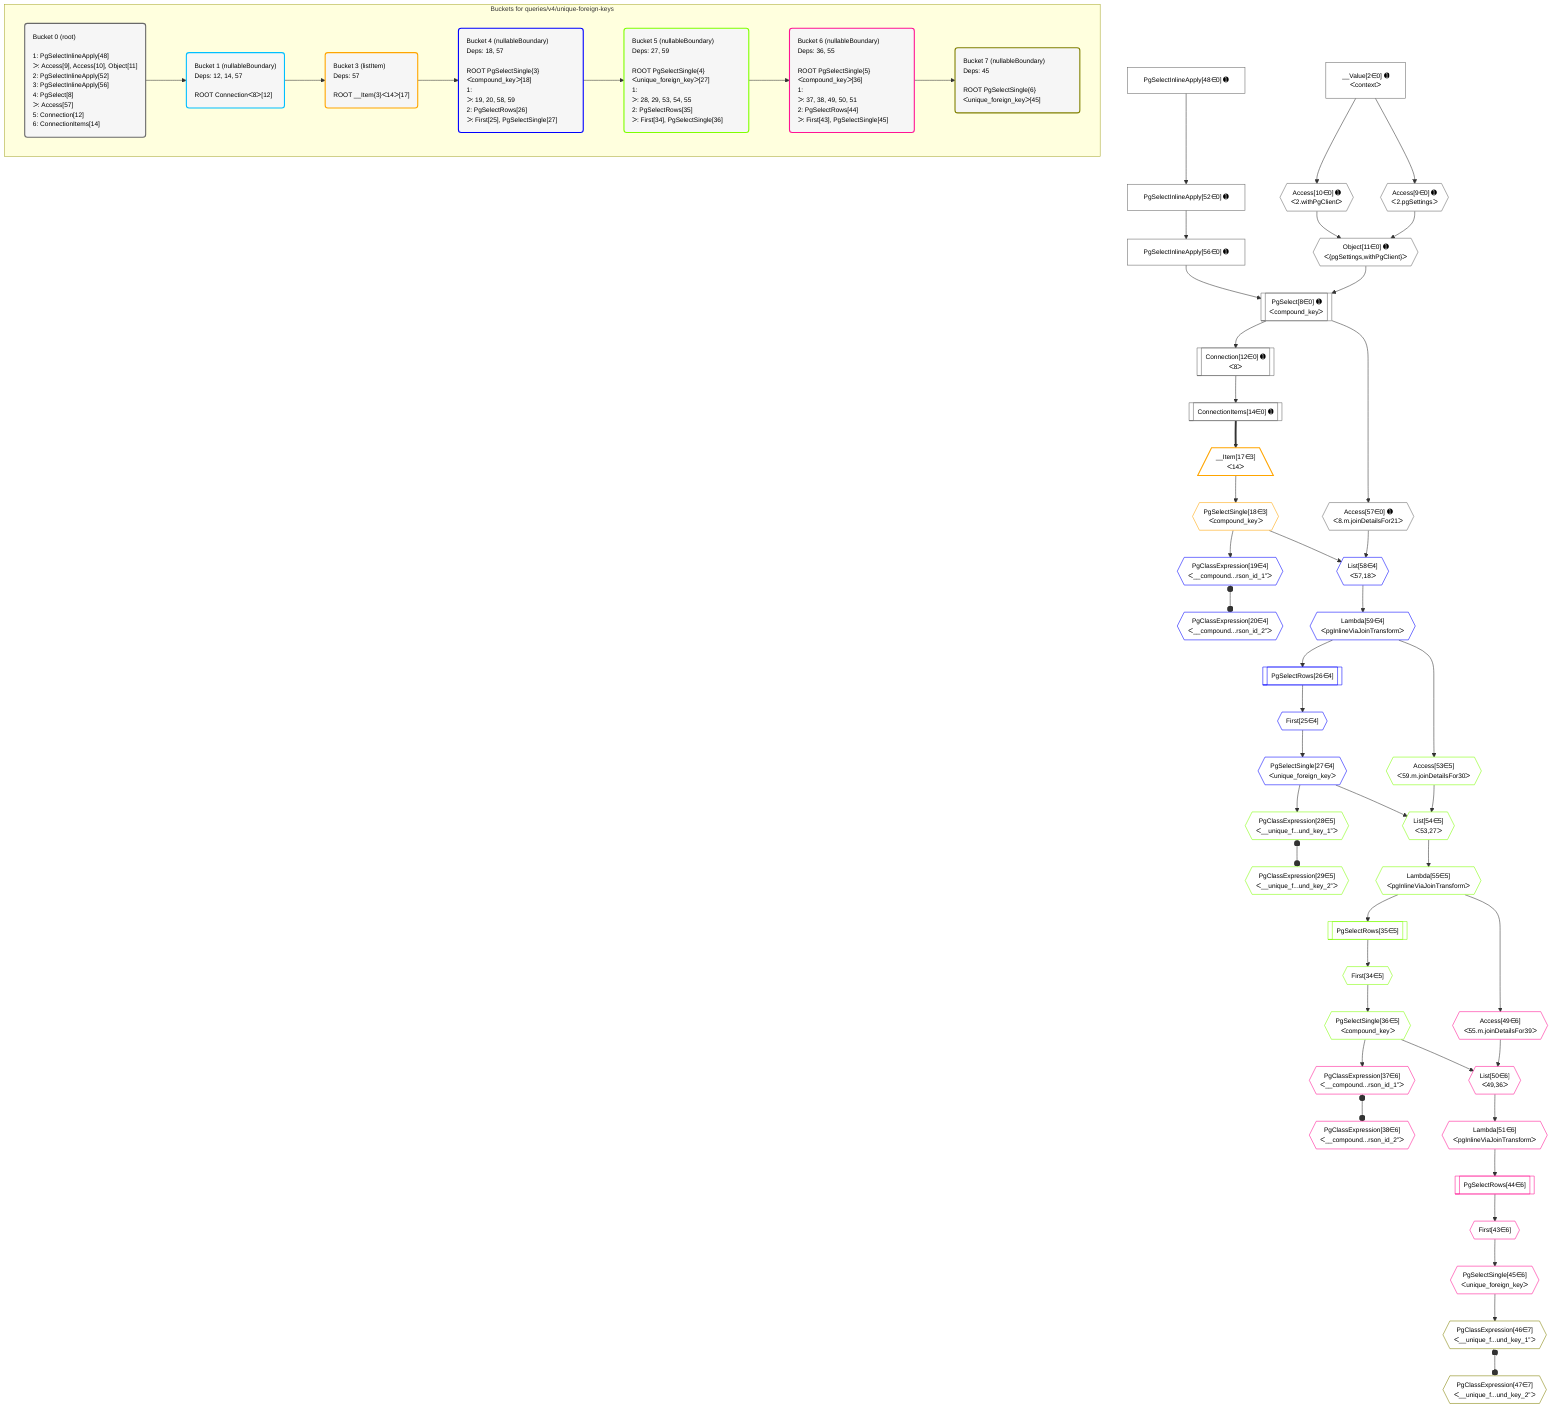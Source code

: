 %%{init: {'themeVariables': { 'fontSize': '12px'}}}%%
graph TD
    classDef path fill:#eee,stroke:#000,color:#000
    classDef plan fill:#fff,stroke-width:1px,color:#000
    classDef itemplan fill:#fff,stroke-width:2px,color:#000
    classDef unbatchedplan fill:#dff,stroke-width:1px,color:#000
    classDef sideeffectplan fill:#fcc,stroke-width:2px,color:#000
    classDef bucket fill:#f6f6f6,color:#000,stroke-width:2px,text-align:left

    subgraph "Buckets for queries/v4/unique-foreign-keys"
    Bucket0("Bucket 0 (root)<br /><br />1: PgSelectInlineApply[48]<br />ᐳ: Access[9], Access[10], Object[11]<br />2: PgSelectInlineApply[52]<br />3: PgSelectInlineApply[56]<br />4: PgSelect[8]<br />ᐳ: Access[57]<br />5: Connection[12]<br />6: ConnectionItems[14]"):::bucket
    Bucket1("Bucket 1 (nullableBoundary)<br />Deps: 12, 14, 57<br /><br />ROOT Connectionᐸ8ᐳ[12]"):::bucket
    Bucket3("Bucket 3 (listItem)<br />Deps: 57<br /><br />ROOT __Item{3}ᐸ14ᐳ[17]"):::bucket
    Bucket4("Bucket 4 (nullableBoundary)<br />Deps: 18, 57<br /><br />ROOT PgSelectSingle{3}ᐸcompound_keyᐳ[18]<br />1: <br />ᐳ: 19, 20, 58, 59<br />2: PgSelectRows[26]<br />ᐳ: First[25], PgSelectSingle[27]"):::bucket
    Bucket5("Bucket 5 (nullableBoundary)<br />Deps: 27, 59<br /><br />ROOT PgSelectSingle{4}ᐸunique_foreign_keyᐳ[27]<br />1: <br />ᐳ: 28, 29, 53, 54, 55<br />2: PgSelectRows[35]<br />ᐳ: First[34], PgSelectSingle[36]"):::bucket
    Bucket6("Bucket 6 (nullableBoundary)<br />Deps: 36, 55<br /><br />ROOT PgSelectSingle{5}ᐸcompound_keyᐳ[36]<br />1: <br />ᐳ: 37, 38, 49, 50, 51<br />2: PgSelectRows[44]<br />ᐳ: First[43], PgSelectSingle[45]"):::bucket
    Bucket7("Bucket 7 (nullableBoundary)<br />Deps: 45<br /><br />ROOT PgSelectSingle{6}ᐸunique_foreign_keyᐳ[45]"):::bucket
    end
    Bucket0 --> Bucket1
    Bucket1 --> Bucket3
    Bucket3 --> Bucket4
    Bucket4 --> Bucket5
    Bucket5 --> Bucket6
    Bucket6 --> Bucket7

    %% plan dependencies
    PgSelect8[["PgSelect[8∈0] ➊<br />ᐸcompound_keyᐳ"]]:::plan
    Object11{{"Object[11∈0] ➊<br />ᐸ{pgSettings,withPgClient}ᐳ"}}:::plan
    PgSelectInlineApply56["PgSelectInlineApply[56∈0] ➊"]:::plan
    Object11 & PgSelectInlineApply56 --> PgSelect8
    Access9{{"Access[9∈0] ➊<br />ᐸ2.pgSettingsᐳ"}}:::plan
    Access10{{"Access[10∈0] ➊<br />ᐸ2.withPgClientᐳ"}}:::plan
    Access9 & Access10 --> Object11
    __Value2["__Value[2∈0] ➊<br />ᐸcontextᐳ"]:::plan
    __Value2 --> Access9
    __Value2 --> Access10
    Connection12[["Connection[12∈0] ➊<br />ᐸ8ᐳ"]]:::plan
    PgSelect8 --> Connection12
    ConnectionItems14[["ConnectionItems[14∈0] ➊"]]:::plan
    Connection12 --> ConnectionItems14
    PgSelectInlineApply52["PgSelectInlineApply[52∈0] ➊"]:::plan
    PgSelectInlineApply48["PgSelectInlineApply[48∈0] ➊"]:::plan
    PgSelectInlineApply48 --> PgSelectInlineApply52
    PgSelectInlineApply52 --> PgSelectInlineApply56
    Access57{{"Access[57∈0] ➊<br />ᐸ8.m.joinDetailsFor21ᐳ"}}:::plan
    PgSelect8 --> Access57
    __Item17[/"__Item[17∈3]<br />ᐸ14ᐳ"\]:::itemplan
    ConnectionItems14 ==> __Item17
    PgSelectSingle18{{"PgSelectSingle[18∈3]<br />ᐸcompound_keyᐳ"}}:::plan
    __Item17 --> PgSelectSingle18
    List58{{"List[58∈4]<br />ᐸ57,18ᐳ"}}:::plan
    Access57 & PgSelectSingle18 --> List58
    PgClassExpression19{{"PgClassExpression[19∈4]<br />ᐸ__compound...rson_id_1”ᐳ"}}:::plan
    PgSelectSingle18 --> PgClassExpression19
    PgClassExpression20{{"PgClassExpression[20∈4]<br />ᐸ__compound...rson_id_2”ᐳ"}}:::plan
    PgClassExpression19 o--o PgClassExpression20
    First25{{"First[25∈4]"}}:::plan
    PgSelectRows26[["PgSelectRows[26∈4]"]]:::plan
    PgSelectRows26 --> First25
    Lambda59{{"Lambda[59∈4]<br />ᐸpgInlineViaJoinTransformᐳ"}}:::plan
    Lambda59 --> PgSelectRows26
    PgSelectSingle27{{"PgSelectSingle[27∈4]<br />ᐸunique_foreign_keyᐳ"}}:::plan
    First25 --> PgSelectSingle27
    List58 --> Lambda59
    List54{{"List[54∈5]<br />ᐸ53,27ᐳ"}}:::plan
    Access53{{"Access[53∈5]<br />ᐸ59.m.joinDetailsFor30ᐳ"}}:::plan
    Access53 & PgSelectSingle27 --> List54
    PgClassExpression28{{"PgClassExpression[28∈5]<br />ᐸ__unique_f...und_key_1”ᐳ"}}:::plan
    PgSelectSingle27 --> PgClassExpression28
    PgClassExpression29{{"PgClassExpression[29∈5]<br />ᐸ__unique_f...und_key_2”ᐳ"}}:::plan
    PgClassExpression28 o--o PgClassExpression29
    First34{{"First[34∈5]"}}:::plan
    PgSelectRows35[["PgSelectRows[35∈5]"]]:::plan
    PgSelectRows35 --> First34
    Lambda55{{"Lambda[55∈5]<br />ᐸpgInlineViaJoinTransformᐳ"}}:::plan
    Lambda55 --> PgSelectRows35
    PgSelectSingle36{{"PgSelectSingle[36∈5]<br />ᐸcompound_keyᐳ"}}:::plan
    First34 --> PgSelectSingle36
    Lambda59 --> Access53
    List54 --> Lambda55
    List50{{"List[50∈6]<br />ᐸ49,36ᐳ"}}:::plan
    Access49{{"Access[49∈6]<br />ᐸ55.m.joinDetailsFor39ᐳ"}}:::plan
    Access49 & PgSelectSingle36 --> List50
    PgClassExpression37{{"PgClassExpression[37∈6]<br />ᐸ__compound...rson_id_1”ᐳ"}}:::plan
    PgSelectSingle36 --> PgClassExpression37
    PgClassExpression38{{"PgClassExpression[38∈6]<br />ᐸ__compound...rson_id_2”ᐳ"}}:::plan
    PgClassExpression37 o--o PgClassExpression38
    First43{{"First[43∈6]"}}:::plan
    PgSelectRows44[["PgSelectRows[44∈6]"]]:::plan
    PgSelectRows44 --> First43
    Lambda51{{"Lambda[51∈6]<br />ᐸpgInlineViaJoinTransformᐳ"}}:::plan
    Lambda51 --> PgSelectRows44
    PgSelectSingle45{{"PgSelectSingle[45∈6]<br />ᐸunique_foreign_keyᐳ"}}:::plan
    First43 --> PgSelectSingle45
    Lambda55 --> Access49
    List50 --> Lambda51
    PgClassExpression46{{"PgClassExpression[46∈7]<br />ᐸ__unique_f...und_key_1”ᐳ"}}:::plan
    PgSelectSingle45 --> PgClassExpression46
    PgClassExpression47{{"PgClassExpression[47∈7]<br />ᐸ__unique_f...und_key_2”ᐳ"}}:::plan
    PgClassExpression46 o--o PgClassExpression47

    %% define steps
    classDef bucket0 stroke:#696969
    class Bucket0,__Value2,PgSelect8,Access9,Access10,Object11,Connection12,ConnectionItems14,PgSelectInlineApply48,PgSelectInlineApply52,PgSelectInlineApply56,Access57 bucket0
    classDef bucket1 stroke:#00bfff
    class Bucket1 bucket1
    classDef bucket3 stroke:#ffa500
    class Bucket3,__Item17,PgSelectSingle18 bucket3
    classDef bucket4 stroke:#0000ff
    class Bucket4,PgClassExpression19,PgClassExpression20,First25,PgSelectRows26,PgSelectSingle27,List58,Lambda59 bucket4
    classDef bucket5 stroke:#7fff00
    class Bucket5,PgClassExpression28,PgClassExpression29,First34,PgSelectRows35,PgSelectSingle36,Access53,List54,Lambda55 bucket5
    classDef bucket6 stroke:#ff1493
    class Bucket6,PgClassExpression37,PgClassExpression38,First43,PgSelectRows44,PgSelectSingle45,Access49,List50,Lambda51 bucket6
    classDef bucket7 stroke:#808000
    class Bucket7,PgClassExpression46,PgClassExpression47 bucket7